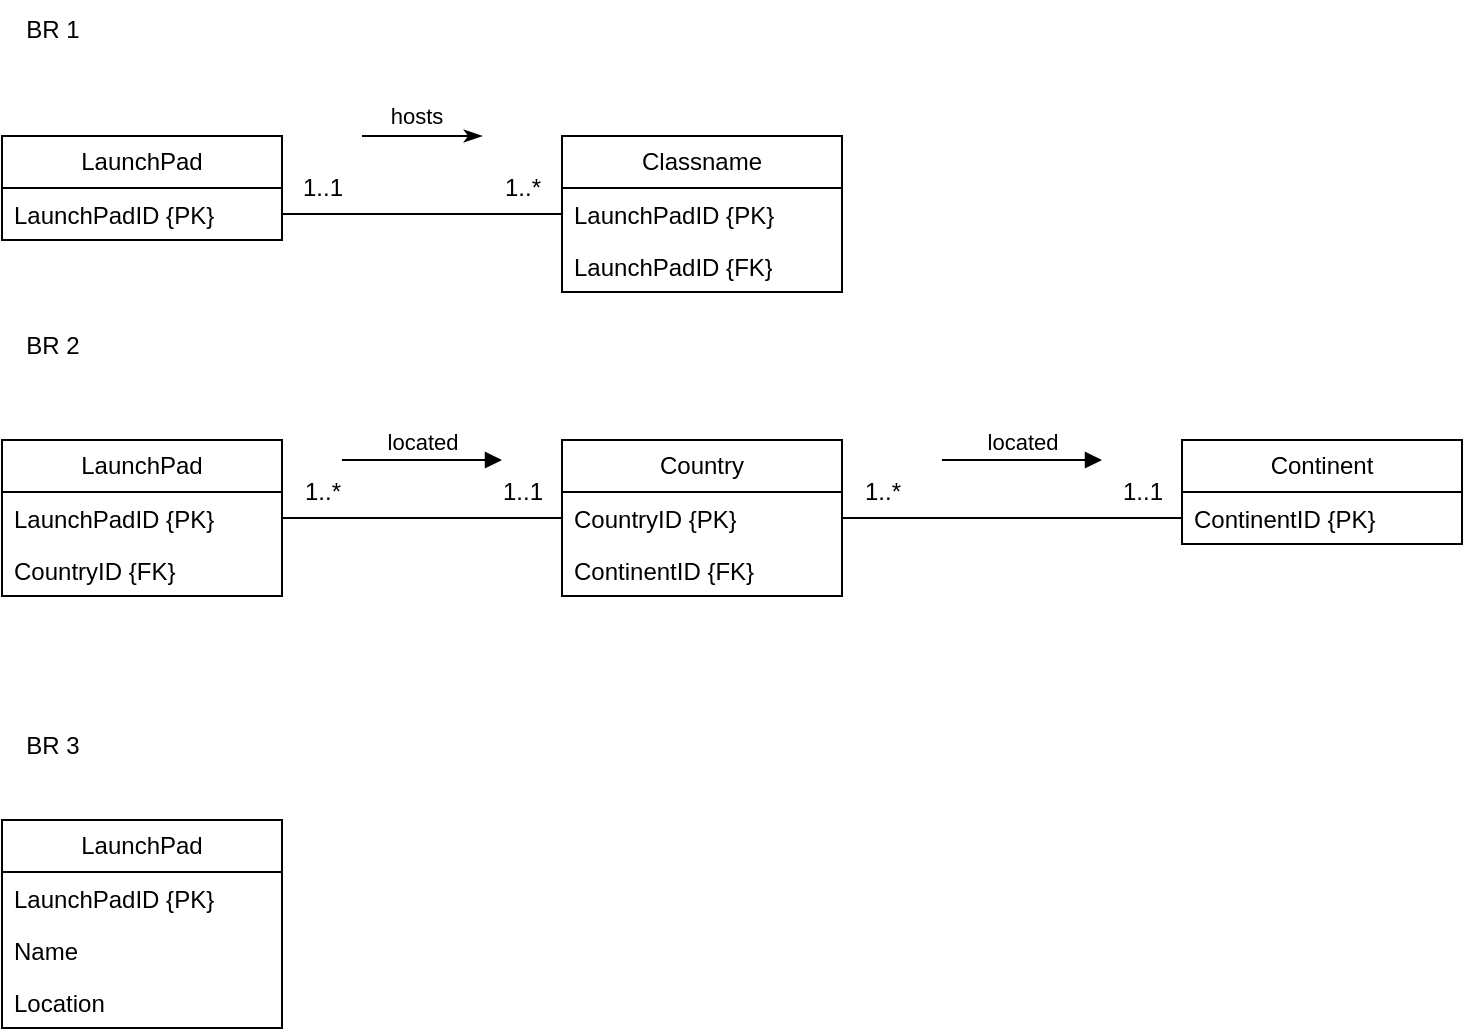 <mxfile version="24.0.4" type="github">
  <diagram name="Page-1" id="8Xbiz-6GfpVA36QtU5hT">
    <mxGraphModel dx="956" dy="547" grid="1" gridSize="10" guides="1" tooltips="1" connect="1" arrows="1" fold="1" page="1" pageScale="1" pageWidth="850" pageHeight="1100" math="0" shadow="0">
      <root>
        <mxCell id="0" />
        <mxCell id="1" parent="0" />
        <mxCell id="dBbubRWkXQ-3RMF_5VP_-1" value="BR 1" style="text;html=1;align=center;verticalAlign=middle;resizable=0;points=[];autosize=1;strokeColor=none;fillColor=none;" parent="1" vertex="1">
          <mxGeometry x="30" y="20" width="50" height="30" as="geometry" />
        </mxCell>
        <mxCell id="dBbubRWkXQ-3RMF_5VP_-6" value="" style="html=1;rounded=0;endArrow=classicThin;endFill=1;strokeWidth=1;" parent="1" edge="1">
          <mxGeometry width="100" relative="1" as="geometry">
            <mxPoint x="210" y="88" as="sourcePoint" />
            <mxPoint x="270" y="88" as="targetPoint" />
          </mxGeometry>
        </mxCell>
        <mxCell id="dBbubRWkXQ-3RMF_5VP_-7" value="&lt;font style=&quot;font-size: 11px;&quot;&gt;hosts&lt;/font&gt;" style="edgeLabel;html=1;align=center;verticalAlign=middle;resizable=0;points=[];" parent="dBbubRWkXQ-3RMF_5VP_-6" vertex="1" connectable="0">
          <mxGeometry x="-0.095" y="1" relative="1" as="geometry">
            <mxPoint y="-9" as="offset" />
          </mxGeometry>
        </mxCell>
        <mxCell id="DMOndj1VqyQi7XnKbI_9-3" value="LaunchPad" style="swimlane;fontStyle=0;childLayout=stackLayout;horizontal=1;startSize=26;fillColor=none;horizontalStack=0;resizeParent=1;resizeParentMax=0;resizeLast=0;collapsible=1;marginBottom=0;whiteSpace=wrap;html=1;" vertex="1" parent="1">
          <mxGeometry x="30" y="88" width="140" height="52" as="geometry" />
        </mxCell>
        <mxCell id="DMOndj1VqyQi7XnKbI_9-4" value="&lt;span style=&quot;text-align: center; text-wrap: nowrap;&quot;&gt;LaunchPadID {PK}&lt;/span&gt;" style="text;strokeColor=none;fillColor=none;align=left;verticalAlign=top;spacingLeft=4;spacingRight=4;overflow=hidden;rotatable=0;points=[[0,0.5],[1,0.5]];portConstraint=eastwest;whiteSpace=wrap;html=1;" vertex="1" parent="DMOndj1VqyQi7XnKbI_9-3">
          <mxGeometry y="26" width="140" height="26" as="geometry" />
        </mxCell>
        <mxCell id="DMOndj1VqyQi7XnKbI_9-9" value="Classname" style="swimlane;fontStyle=0;childLayout=stackLayout;horizontal=1;startSize=26;fillColor=none;horizontalStack=0;resizeParent=1;resizeParentMax=0;resizeLast=0;collapsible=1;marginBottom=0;whiteSpace=wrap;html=1;" vertex="1" parent="1">
          <mxGeometry x="310" y="88" width="140" height="78" as="geometry" />
        </mxCell>
        <mxCell id="DMOndj1VqyQi7XnKbI_9-10" value="&lt;span style=&quot;text-align: center; text-wrap: nowrap;&quot;&gt;LaunchPadID {PK}&lt;/span&gt;" style="text;strokeColor=none;fillColor=none;align=left;verticalAlign=top;spacingLeft=4;spacingRight=4;overflow=hidden;rotatable=0;points=[[0,0.5],[1,0.5]];portConstraint=eastwest;whiteSpace=wrap;html=1;" vertex="1" parent="DMOndj1VqyQi7XnKbI_9-9">
          <mxGeometry y="26" width="140" height="26" as="geometry" />
        </mxCell>
        <mxCell id="DMOndj1VqyQi7XnKbI_9-14" value="&lt;span style=&quot;text-align: center; text-wrap: nowrap;&quot;&gt;LaunchPadID {FK}&lt;/span&gt;" style="text;strokeColor=none;fillColor=none;align=left;verticalAlign=top;spacingLeft=4;spacingRight=4;overflow=hidden;rotatable=0;points=[[0,0.5],[1,0.5]];portConstraint=eastwest;whiteSpace=wrap;html=1;" vertex="1" parent="DMOndj1VqyQi7XnKbI_9-9">
          <mxGeometry y="52" width="140" height="26" as="geometry" />
        </mxCell>
        <mxCell id="DMOndj1VqyQi7XnKbI_9-15" value="LaunchPad" style="swimlane;fontStyle=0;childLayout=stackLayout;horizontal=1;startSize=26;fillColor=none;horizontalStack=0;resizeParent=1;resizeParentMax=0;resizeLast=0;collapsible=1;marginBottom=0;whiteSpace=wrap;html=1;" vertex="1" parent="1">
          <mxGeometry x="30" y="240" width="140" height="78" as="geometry" />
        </mxCell>
        <mxCell id="DMOndj1VqyQi7XnKbI_9-16" value="LaunchPadID {PK}" style="text;strokeColor=none;fillColor=none;align=left;verticalAlign=top;spacingLeft=4;spacingRight=4;overflow=hidden;rotatable=0;points=[[0,0.5],[1,0.5]];portConstraint=eastwest;whiteSpace=wrap;html=1;" vertex="1" parent="DMOndj1VqyQi7XnKbI_9-15">
          <mxGeometry y="26" width="140" height="26" as="geometry" />
        </mxCell>
        <mxCell id="DMOndj1VqyQi7XnKbI_9-34" value="CountryID {FK}" style="text;strokeColor=none;fillColor=none;align=left;verticalAlign=top;spacingLeft=4;spacingRight=4;overflow=hidden;rotatable=0;points=[[0,0.5],[1,0.5]];portConstraint=eastwest;whiteSpace=wrap;html=1;" vertex="1" parent="DMOndj1VqyQi7XnKbI_9-15">
          <mxGeometry y="52" width="140" height="26" as="geometry" />
        </mxCell>
        <mxCell id="DMOndj1VqyQi7XnKbI_9-19" value="BR 2" style="text;html=1;align=center;verticalAlign=middle;resizable=0;points=[];autosize=1;strokeColor=none;fillColor=none;" vertex="1" parent="1">
          <mxGeometry x="30" y="178" width="50" height="30" as="geometry" />
        </mxCell>
        <mxCell id="DMOndj1VqyQi7XnKbI_9-20" value="Country" style="swimlane;fontStyle=0;childLayout=stackLayout;horizontal=1;startSize=26;fillColor=none;horizontalStack=0;resizeParent=1;resizeParentMax=0;resizeLast=0;collapsible=1;marginBottom=0;whiteSpace=wrap;html=1;" vertex="1" parent="1">
          <mxGeometry x="310" y="240" width="140" height="78" as="geometry" />
        </mxCell>
        <mxCell id="DMOndj1VqyQi7XnKbI_9-21" value="CountryID {PK}" style="text;strokeColor=none;fillColor=none;align=left;verticalAlign=top;spacingLeft=4;spacingRight=4;overflow=hidden;rotatable=0;points=[[0,0.5],[1,0.5]];portConstraint=eastwest;whiteSpace=wrap;html=1;" vertex="1" parent="DMOndj1VqyQi7XnKbI_9-20">
          <mxGeometry y="26" width="140" height="26" as="geometry" />
        </mxCell>
        <mxCell id="DMOndj1VqyQi7XnKbI_9-35" value="ContinentID {FK}" style="text;strokeColor=none;fillColor=none;align=left;verticalAlign=top;spacingLeft=4;spacingRight=4;overflow=hidden;rotatable=0;points=[[0,0.5],[1,0.5]];portConstraint=eastwest;whiteSpace=wrap;html=1;" vertex="1" parent="DMOndj1VqyQi7XnKbI_9-20">
          <mxGeometry y="52" width="140" height="26" as="geometry" />
        </mxCell>
        <mxCell id="DMOndj1VqyQi7XnKbI_9-24" value="Continent" style="swimlane;fontStyle=0;childLayout=stackLayout;horizontal=1;startSize=26;fillColor=none;horizontalStack=0;resizeParent=1;resizeParentMax=0;resizeLast=0;collapsible=1;marginBottom=0;whiteSpace=wrap;html=1;" vertex="1" parent="1">
          <mxGeometry x="620" y="240" width="140" height="52" as="geometry" />
        </mxCell>
        <mxCell id="DMOndj1VqyQi7XnKbI_9-25" value="ContinentID {PK}" style="text;strokeColor=none;fillColor=none;align=left;verticalAlign=top;spacingLeft=4;spacingRight=4;overflow=hidden;rotatable=0;points=[[0,0.5],[1,0.5]];portConstraint=eastwest;whiteSpace=wrap;html=1;" vertex="1" parent="DMOndj1VqyQi7XnKbI_9-24">
          <mxGeometry y="26" width="140" height="26" as="geometry" />
        </mxCell>
        <mxCell id="DMOndj1VqyQi7XnKbI_9-28" value="located" style="html=1;verticalAlign=bottom;endArrow=block;curved=0;rounded=0;" edge="1" parent="1">
          <mxGeometry width="80" relative="1" as="geometry">
            <mxPoint x="200" y="250" as="sourcePoint" />
            <mxPoint x="280" y="250" as="targetPoint" />
          </mxGeometry>
        </mxCell>
        <mxCell id="DMOndj1VqyQi7XnKbI_9-29" value="located" style="html=1;verticalAlign=bottom;endArrow=block;curved=0;rounded=0;" edge="1" parent="1">
          <mxGeometry width="80" relative="1" as="geometry">
            <mxPoint x="500" y="250" as="sourcePoint" />
            <mxPoint x="580" y="250" as="targetPoint" />
          </mxGeometry>
        </mxCell>
        <mxCell id="DMOndj1VqyQi7XnKbI_9-31" style="edgeStyle=orthogonalEdgeStyle;rounded=0;orthogonalLoop=1;jettySize=auto;html=1;entryX=0;entryY=0.5;entryDx=0;entryDy=0;endArrow=none;endFill=0;" edge="1" parent="1" source="DMOndj1VqyQi7XnKbI_9-4" target="DMOndj1VqyQi7XnKbI_9-10">
          <mxGeometry relative="1" as="geometry" />
        </mxCell>
        <mxCell id="DMOndj1VqyQi7XnKbI_9-32" value="1..1" style="text;html=1;align=center;verticalAlign=middle;resizable=0;points=[];autosize=1;strokeColor=none;fillColor=none;" vertex="1" parent="1">
          <mxGeometry x="170" y="99" width="40" height="30" as="geometry" />
        </mxCell>
        <mxCell id="DMOndj1VqyQi7XnKbI_9-33" value="1..*" style="text;html=1;align=center;verticalAlign=middle;resizable=0;points=[];autosize=1;strokeColor=none;fillColor=none;" vertex="1" parent="1">
          <mxGeometry x="270" y="99" width="40" height="30" as="geometry" />
        </mxCell>
        <mxCell id="DMOndj1VqyQi7XnKbI_9-36" style="edgeStyle=orthogonalEdgeStyle;rounded=0;orthogonalLoop=1;jettySize=auto;html=1;entryX=0;entryY=0.5;entryDx=0;entryDy=0;endArrow=none;endFill=0;" edge="1" parent="1" source="DMOndj1VqyQi7XnKbI_9-16" target="DMOndj1VqyQi7XnKbI_9-21">
          <mxGeometry relative="1" as="geometry" />
        </mxCell>
        <mxCell id="DMOndj1VqyQi7XnKbI_9-37" style="edgeStyle=orthogonalEdgeStyle;rounded=0;orthogonalLoop=1;jettySize=auto;html=1;endArrow=none;endFill=0;" edge="1" parent="1" source="DMOndj1VqyQi7XnKbI_9-21" target="DMOndj1VqyQi7XnKbI_9-25">
          <mxGeometry relative="1" as="geometry" />
        </mxCell>
        <mxCell id="DMOndj1VqyQi7XnKbI_9-39" value="BR 3" style="text;html=1;align=center;verticalAlign=middle;resizable=0;points=[];autosize=1;strokeColor=none;fillColor=none;" vertex="1" parent="1">
          <mxGeometry x="30" y="378" width="50" height="30" as="geometry" />
        </mxCell>
        <mxCell id="DMOndj1VqyQi7XnKbI_9-40" value="LaunchPad" style="swimlane;fontStyle=0;childLayout=stackLayout;horizontal=1;startSize=26;fillColor=none;horizontalStack=0;resizeParent=1;resizeParentMax=0;resizeLast=0;collapsible=1;marginBottom=0;whiteSpace=wrap;html=1;" vertex="1" parent="1">
          <mxGeometry x="30" y="430" width="140" height="104" as="geometry" />
        </mxCell>
        <mxCell id="DMOndj1VqyQi7XnKbI_9-41" value="LaunchPadID {PK}" style="text;strokeColor=none;fillColor=none;align=left;verticalAlign=top;spacingLeft=4;spacingRight=4;overflow=hidden;rotatable=0;points=[[0,0.5],[1,0.5]];portConstraint=eastwest;whiteSpace=wrap;html=1;" vertex="1" parent="DMOndj1VqyQi7XnKbI_9-40">
          <mxGeometry y="26" width="140" height="26" as="geometry" />
        </mxCell>
        <mxCell id="DMOndj1VqyQi7XnKbI_9-42" value="Name" style="text;strokeColor=none;fillColor=none;align=left;verticalAlign=top;spacingLeft=4;spacingRight=4;overflow=hidden;rotatable=0;points=[[0,0.5],[1,0.5]];portConstraint=eastwest;whiteSpace=wrap;html=1;" vertex="1" parent="DMOndj1VqyQi7XnKbI_9-40">
          <mxGeometry y="52" width="140" height="26" as="geometry" />
        </mxCell>
        <mxCell id="DMOndj1VqyQi7XnKbI_9-43" value="Location" style="text;strokeColor=none;fillColor=none;align=left;verticalAlign=top;spacingLeft=4;spacingRight=4;overflow=hidden;rotatable=0;points=[[0,0.5],[1,0.5]];portConstraint=eastwest;whiteSpace=wrap;html=1;" vertex="1" parent="DMOndj1VqyQi7XnKbI_9-40">
          <mxGeometry y="78" width="140" height="26" as="geometry" />
        </mxCell>
        <mxCell id="DMOndj1VqyQi7XnKbI_9-44" value="1..*" style="text;html=1;align=center;verticalAlign=middle;resizable=0;points=[];autosize=1;strokeColor=none;fillColor=none;" vertex="1" parent="1">
          <mxGeometry x="170" y="251" width="40" height="30" as="geometry" />
        </mxCell>
        <mxCell id="DMOndj1VqyQi7XnKbI_9-45" value="1..1" style="text;html=1;align=center;verticalAlign=middle;resizable=0;points=[];autosize=1;strokeColor=none;fillColor=none;" vertex="1" parent="1">
          <mxGeometry x="270" y="251" width="40" height="30" as="geometry" />
        </mxCell>
        <mxCell id="DMOndj1VqyQi7XnKbI_9-46" value="1..*" style="text;html=1;align=center;verticalAlign=middle;resizable=0;points=[];autosize=1;strokeColor=none;fillColor=none;" vertex="1" parent="1">
          <mxGeometry x="450" y="251" width="40" height="30" as="geometry" />
        </mxCell>
        <mxCell id="DMOndj1VqyQi7XnKbI_9-47" value="1..1" style="text;html=1;align=center;verticalAlign=middle;resizable=0;points=[];autosize=1;strokeColor=none;fillColor=none;" vertex="1" parent="1">
          <mxGeometry x="580" y="251" width="40" height="30" as="geometry" />
        </mxCell>
      </root>
    </mxGraphModel>
  </diagram>
</mxfile>
